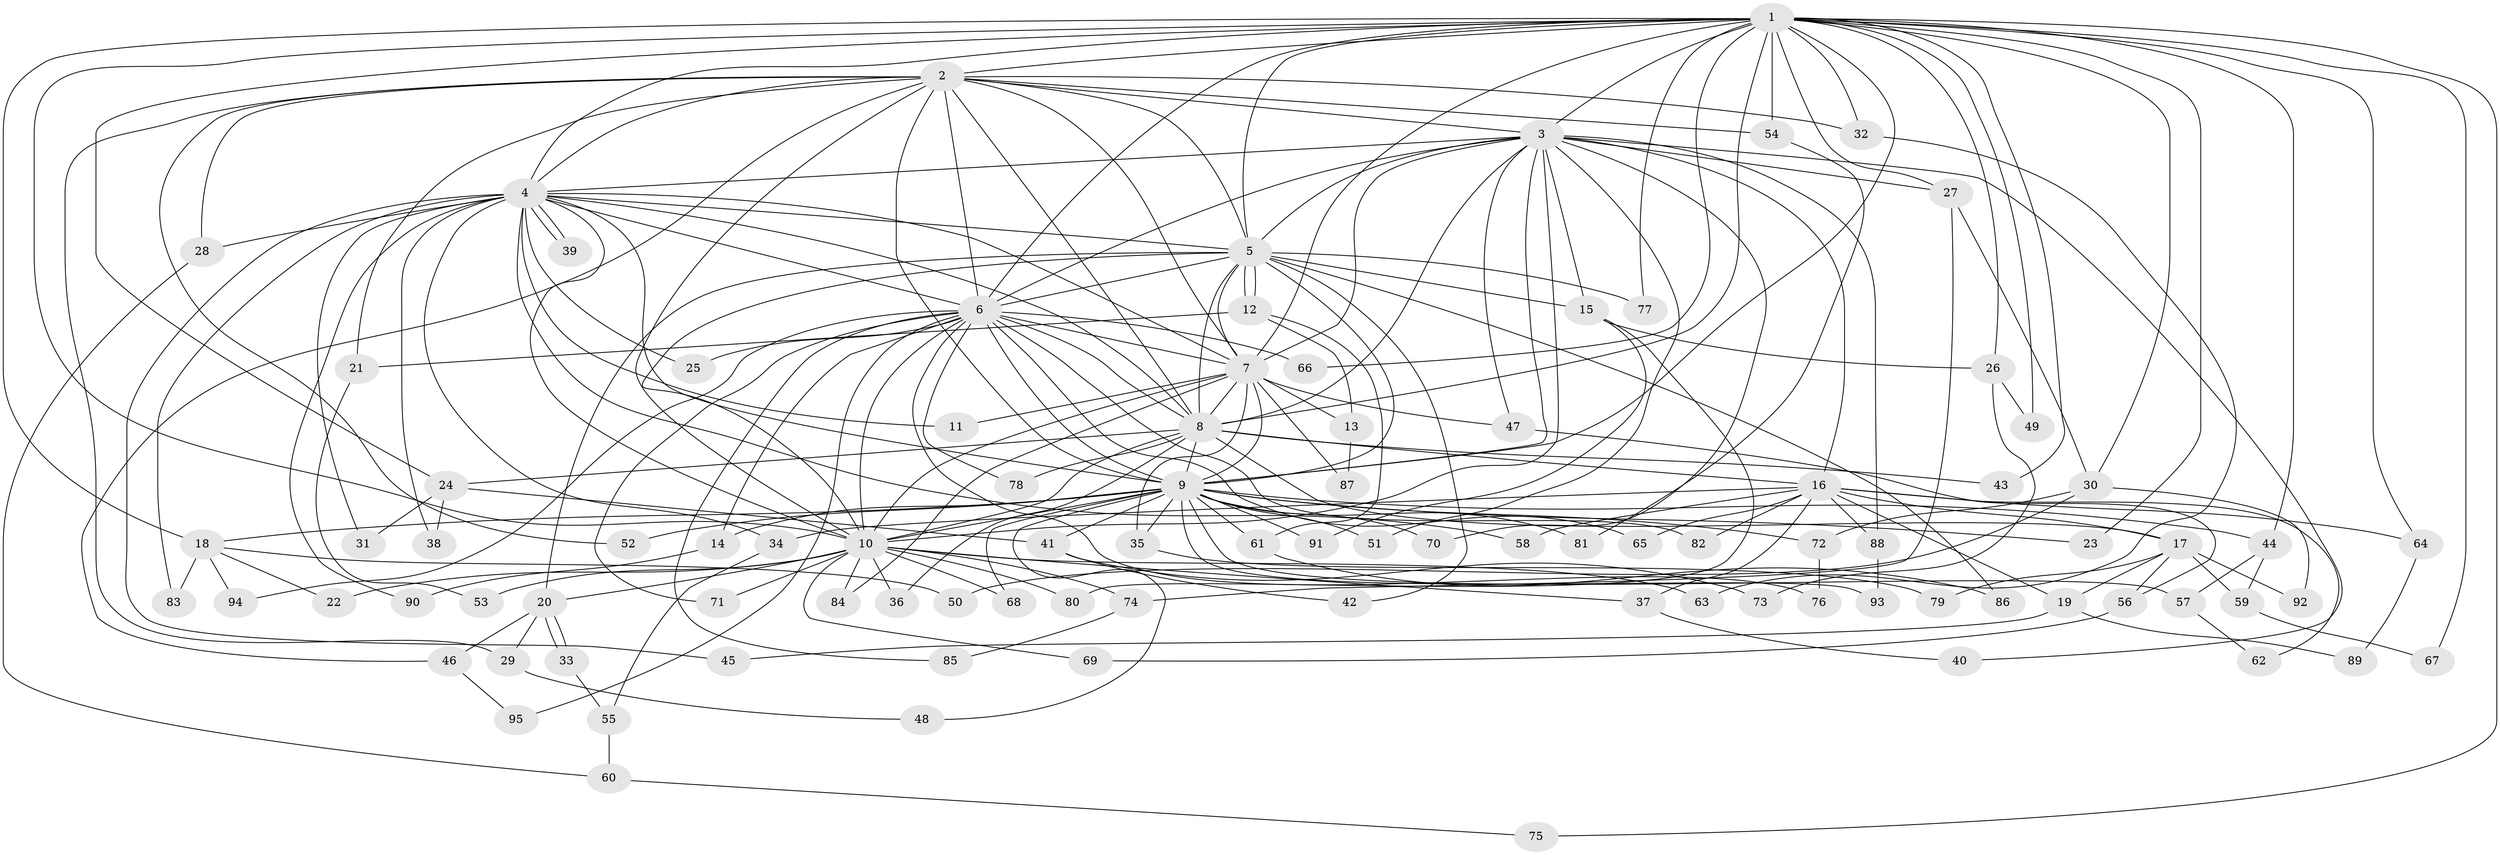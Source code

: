 // Generated by graph-tools (version 1.1) at 2025/25/03/09/25 03:25:37]
// undirected, 95 vertices, 215 edges
graph export_dot {
graph [start="1"]
  node [color=gray90,style=filled];
  1;
  2;
  3;
  4;
  5;
  6;
  7;
  8;
  9;
  10;
  11;
  12;
  13;
  14;
  15;
  16;
  17;
  18;
  19;
  20;
  21;
  22;
  23;
  24;
  25;
  26;
  27;
  28;
  29;
  30;
  31;
  32;
  33;
  34;
  35;
  36;
  37;
  38;
  39;
  40;
  41;
  42;
  43;
  44;
  45;
  46;
  47;
  48;
  49;
  50;
  51;
  52;
  53;
  54;
  55;
  56;
  57;
  58;
  59;
  60;
  61;
  62;
  63;
  64;
  65;
  66;
  67;
  68;
  69;
  70;
  71;
  72;
  73;
  74;
  75;
  76;
  77;
  78;
  79;
  80;
  81;
  82;
  83;
  84;
  85;
  86;
  87;
  88;
  89;
  90;
  91;
  92;
  93;
  94;
  95;
  1 -- 2;
  1 -- 3;
  1 -- 4;
  1 -- 5;
  1 -- 6;
  1 -- 7;
  1 -- 8;
  1 -- 9;
  1 -- 10;
  1 -- 18;
  1 -- 23;
  1 -- 24;
  1 -- 26;
  1 -- 27;
  1 -- 30;
  1 -- 32;
  1 -- 43;
  1 -- 44;
  1 -- 49;
  1 -- 54;
  1 -- 64;
  1 -- 66;
  1 -- 67;
  1 -- 75;
  1 -- 77;
  2 -- 3;
  2 -- 4;
  2 -- 5;
  2 -- 6;
  2 -- 7;
  2 -- 8;
  2 -- 9;
  2 -- 10;
  2 -- 21;
  2 -- 28;
  2 -- 29;
  2 -- 32;
  2 -- 46;
  2 -- 52;
  2 -- 54;
  3 -- 4;
  3 -- 5;
  3 -- 6;
  3 -- 7;
  3 -- 8;
  3 -- 9;
  3 -- 10;
  3 -- 15;
  3 -- 16;
  3 -- 27;
  3 -- 40;
  3 -- 47;
  3 -- 51;
  3 -- 70;
  3 -- 88;
  4 -- 5;
  4 -- 6;
  4 -- 7;
  4 -- 8;
  4 -- 9;
  4 -- 10;
  4 -- 11;
  4 -- 25;
  4 -- 28;
  4 -- 31;
  4 -- 34;
  4 -- 38;
  4 -- 39;
  4 -- 39;
  4 -- 45;
  4 -- 58;
  4 -- 83;
  4 -- 90;
  5 -- 6;
  5 -- 7;
  5 -- 8;
  5 -- 9;
  5 -- 10;
  5 -- 12;
  5 -- 12;
  5 -- 15;
  5 -- 20;
  5 -- 42;
  5 -- 77;
  5 -- 86;
  6 -- 7;
  6 -- 8;
  6 -- 9;
  6 -- 10;
  6 -- 14;
  6 -- 25;
  6 -- 65;
  6 -- 66;
  6 -- 71;
  6 -- 76;
  6 -- 78;
  6 -- 82;
  6 -- 85;
  6 -- 94;
  6 -- 95;
  7 -- 8;
  7 -- 9;
  7 -- 10;
  7 -- 11;
  7 -- 13;
  7 -- 35;
  7 -- 47;
  7 -- 84;
  7 -- 87;
  8 -- 9;
  8 -- 10;
  8 -- 16;
  8 -- 17;
  8 -- 24;
  8 -- 36;
  8 -- 43;
  8 -- 78;
  9 -- 10;
  9 -- 14;
  9 -- 18;
  9 -- 23;
  9 -- 35;
  9 -- 41;
  9 -- 44;
  9 -- 48;
  9 -- 51;
  9 -- 52;
  9 -- 57;
  9 -- 61;
  9 -- 68;
  9 -- 70;
  9 -- 72;
  9 -- 81;
  9 -- 91;
  9 -- 93;
  10 -- 20;
  10 -- 22;
  10 -- 36;
  10 -- 37;
  10 -- 53;
  10 -- 63;
  10 -- 68;
  10 -- 69;
  10 -- 71;
  10 -- 74;
  10 -- 80;
  10 -- 84;
  12 -- 13;
  12 -- 21;
  12 -- 61;
  13 -- 87;
  14 -- 90;
  15 -- 26;
  15 -- 80;
  15 -- 91;
  16 -- 17;
  16 -- 19;
  16 -- 34;
  16 -- 37;
  16 -- 58;
  16 -- 62;
  16 -- 64;
  16 -- 65;
  16 -- 82;
  16 -- 88;
  17 -- 19;
  17 -- 56;
  17 -- 59;
  17 -- 79;
  17 -- 92;
  18 -- 22;
  18 -- 50;
  18 -- 83;
  18 -- 94;
  19 -- 45;
  19 -- 89;
  20 -- 29;
  20 -- 33;
  20 -- 33;
  20 -- 46;
  21 -- 53;
  24 -- 31;
  24 -- 38;
  24 -- 41;
  26 -- 49;
  26 -- 73;
  27 -- 30;
  27 -- 74;
  28 -- 60;
  29 -- 48;
  30 -- 50;
  30 -- 72;
  30 -- 92;
  32 -- 63;
  33 -- 55;
  34 -- 55;
  35 -- 79;
  37 -- 40;
  41 -- 42;
  41 -- 73;
  44 -- 57;
  44 -- 59;
  46 -- 95;
  47 -- 56;
  54 -- 81;
  55 -- 60;
  56 -- 69;
  57 -- 62;
  59 -- 67;
  60 -- 75;
  61 -- 86;
  64 -- 89;
  72 -- 76;
  74 -- 85;
  88 -- 93;
}
